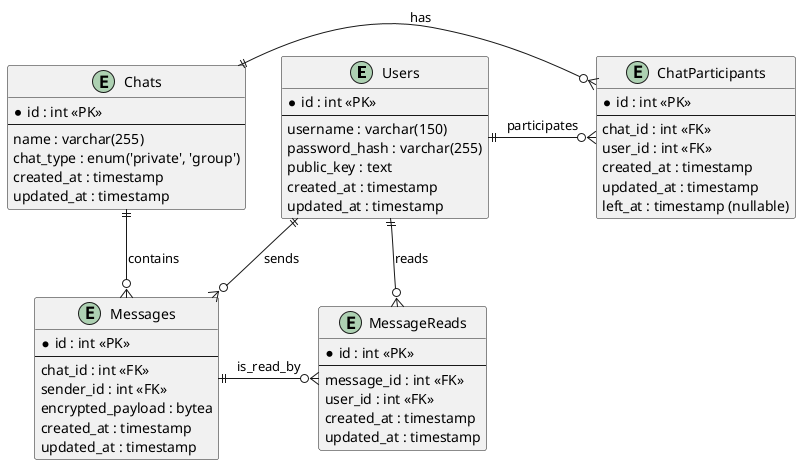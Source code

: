 @startuml
entity "Users" as User {
  * id : int <<PK>>
  --
  username : varchar(150)
  password_hash : varchar(255)
  public_key : text
  created_at : timestamp
  updated_at : timestamp
}

entity "Chats" as Chat {
  * id : int <<PK>>
  --
  name : varchar(255)
  chat_type : enum('private', 'group')
  created_at : timestamp
  updated_at : timestamp
}

entity "ChatParticipants" as ChatParticipant {
  * id : int <<PK>>
  --
  chat_id : int <<FK>>
  user_id : int <<FK>>
  created_at : timestamp
  updated_at : timestamp
  left_at : timestamp (nullable)
}

entity "Messages" as Message {
  * id : int <<PK>>
  --
  chat_id : int <<FK>>
  sender_id : int <<FK>>
  encrypted_payload : bytea
  created_at : timestamp
  updated_at : timestamp
}

entity "MessageReads" as MessageRead {
  * id : int <<PK>>
  --
  message_id : int <<FK>>
  user_id : int <<FK>>
  created_at : timestamp
  updated_at : timestamp
}

User ||-o{ ChatParticipant : participates
User ||--o{ Message : sends
Chat ||-o{ ChatParticipant : has
Chat ||-o{ Message : contains
Message ||-o{ MessageRead : is_read_by
User ||-o{ MessageRead : reads

@enduml
